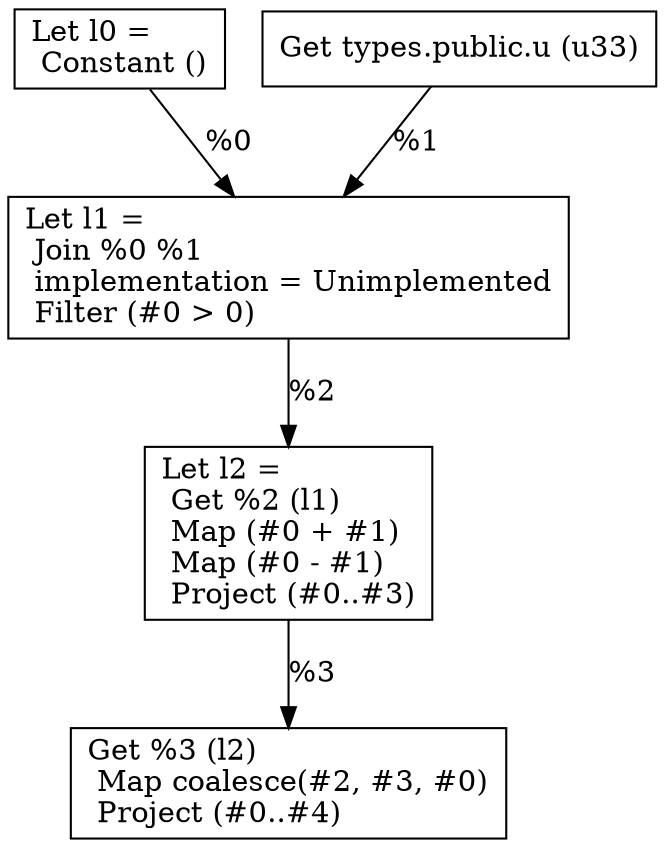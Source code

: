 digraph G {
    node0 [shape = record, label="Let l0 =\l Constant ()\l"]
    node1 [shape = record, label=" Get types.public.u (u33)\l"]
    node2 [shape = record, label="Let l1 =\l Join %0 %1\l  implementation = Unimplemented\l Filter (#0 \> 0)\l"]
    node3 [shape = record, label="Let l2 =\l Get %2 (l1)\l Map (#0 + #1)\l Map (#0 - #1)\l Project (#0..#3)\l"]
    node4 [shape = record, label=" Get %3 (l2)\l Map coalesce(#2, #3, #0)\l Project (#0..#4)\l"]
    node3 -> node4 [label = "%3\l"]
    node2 -> node3 [label = "%2\l"]
    node0 -> node2 [label = "%0\l"]
    node1 -> node2 [label = "%1\l"]
}
